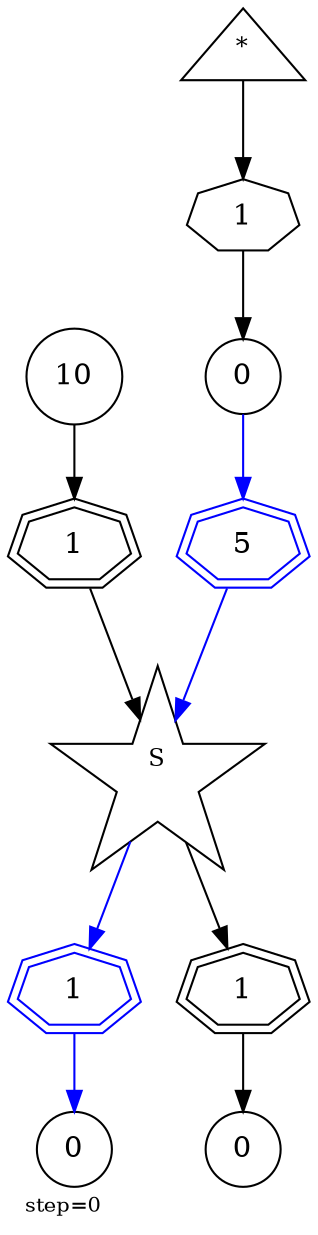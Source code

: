 digraph {
  graph  [labelloc=bottom,labeljust=left,fontsize="10",label="step=0"];
  "85" [shape=circle,peripheries="1",label=<0>,labelfontcolor=black,color=black];
  "86" [shape=star,peripheries="1",label=<<SUP>S</SUP>>,labelfontcolor=black,color=black];
  "88" [shape=circle,peripheries="1",label=<0>,labelfontcolor=black,color=black];
  "90" [shape=circle,peripheries="1",label=<0>,labelfontcolor=black,color=black];
  "91" [shape=circle,peripheries="1",label=<10>,labelfontcolor=Black,color=black];
  "94" [shape=triangle,peripheries="1",label=<<SUP>*</SUP>>,labelfontcolor=black,color=black];
  "87" [label=<5>,peripheries="2",color=Blue,shape=septagon];
  "85" -> "87" [color=Blue];
  "87" -> "86" [color=Blue];
  "89" [label=<1>,peripheries="2",color=Blue,shape=septagon];
  "86" -> "89" [color=Blue];
  "89" -> "88" [color=Blue];
  "92" [label=<1>,peripheries="2",color=Black,shape=septagon];
  "86" -> "92" [color=Black];
  "92" -> "90" [color=Black];
  "93" [label=<1>,peripheries="2",color=Black,shape=septagon];
  "91" -> "93" [color=Black];
  "93" -> "86" [color=Black];
  "95" [label=<1>,peripheries="1",color=black,shape=septagon];
  "94" -> "95" [color=black];
  "95" -> "85" [color=black];
}